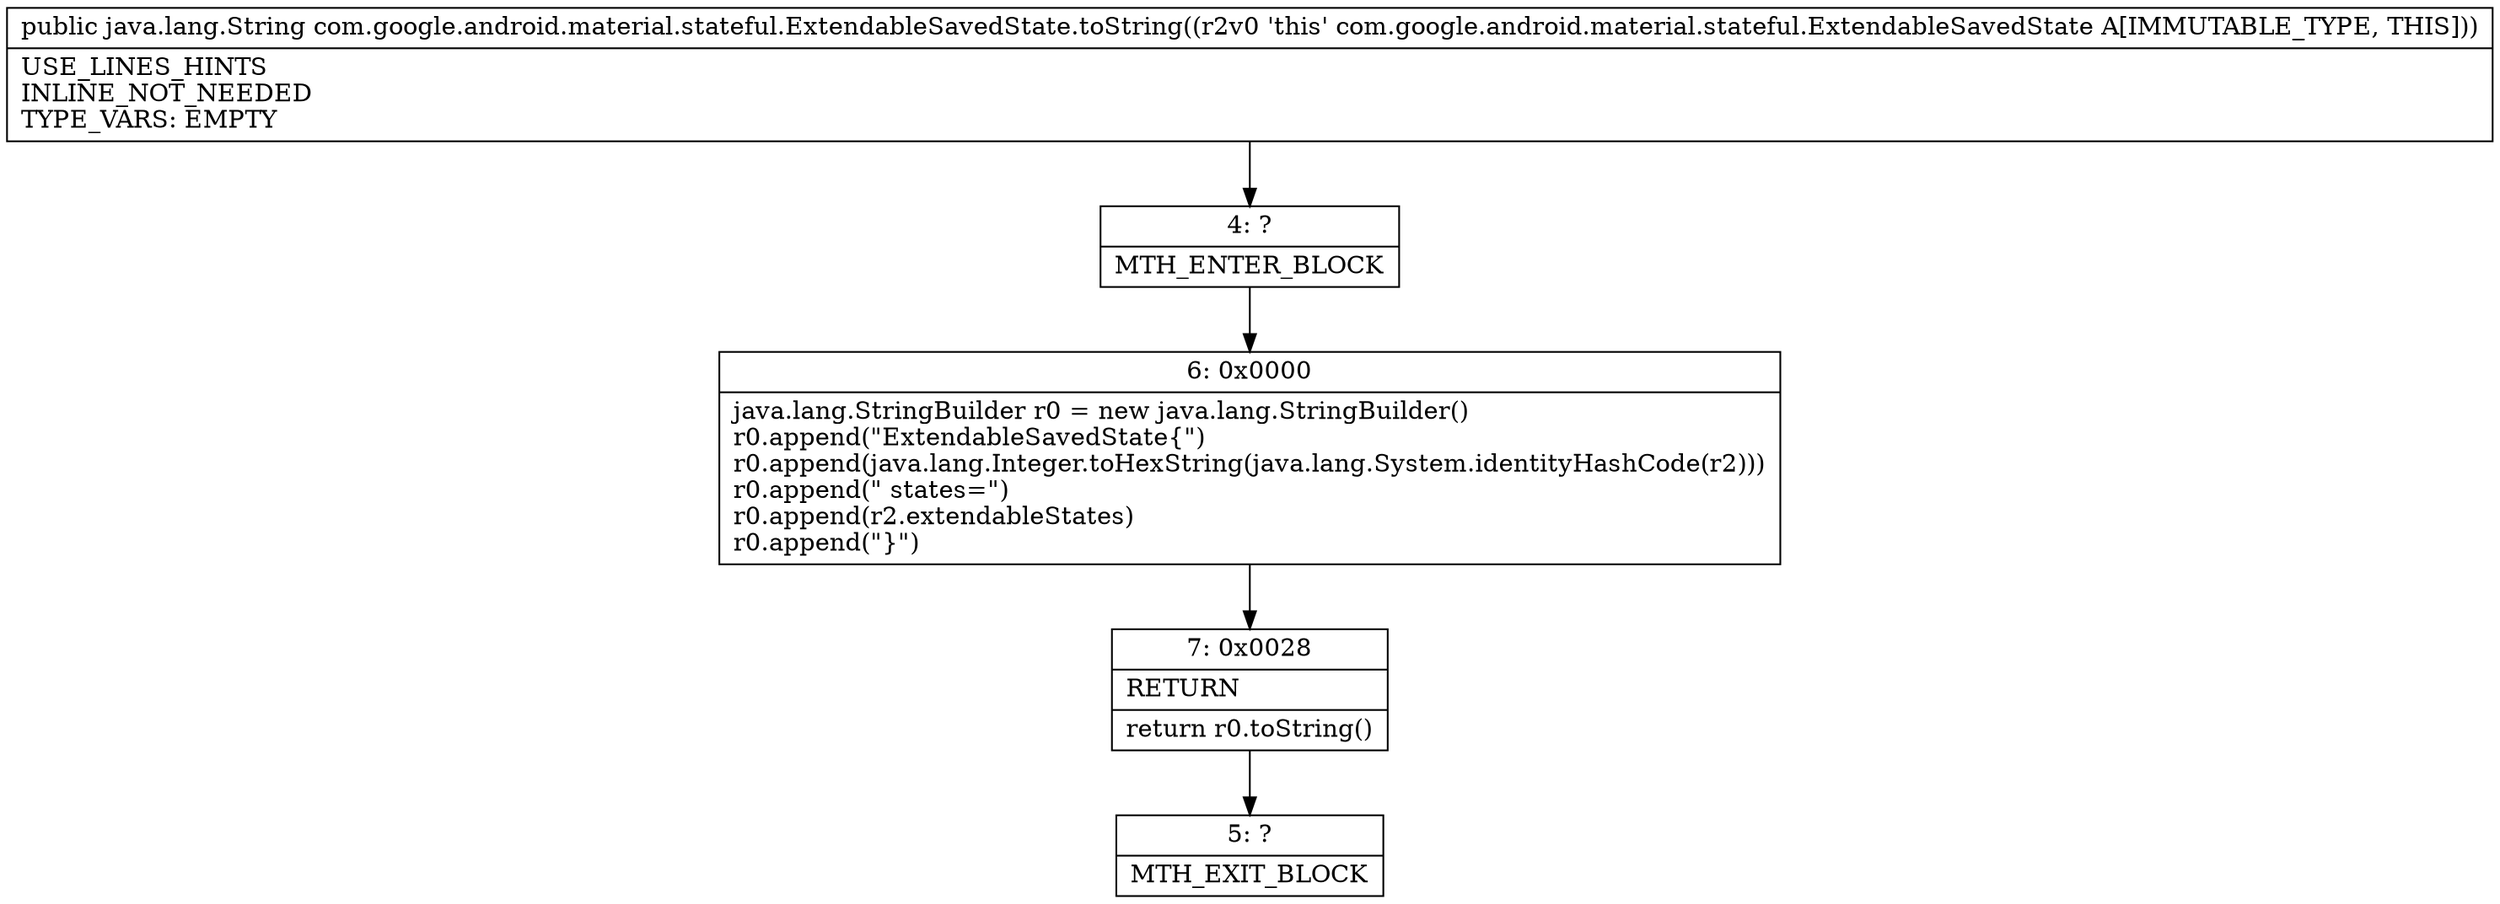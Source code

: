 digraph "CFG forcom.google.android.material.stateful.ExtendableSavedState.toString()Ljava\/lang\/String;" {
Node_4 [shape=record,label="{4\:\ ?|MTH_ENTER_BLOCK\l}"];
Node_6 [shape=record,label="{6\:\ 0x0000|java.lang.StringBuilder r0 = new java.lang.StringBuilder()\lr0.append(\"ExtendableSavedState\{\")\lr0.append(java.lang.Integer.toHexString(java.lang.System.identityHashCode(r2)))\lr0.append(\" states=\")\lr0.append(r2.extendableStates)\lr0.append(\"\}\")\l}"];
Node_7 [shape=record,label="{7\:\ 0x0028|RETURN\l|return r0.toString()\l}"];
Node_5 [shape=record,label="{5\:\ ?|MTH_EXIT_BLOCK\l}"];
MethodNode[shape=record,label="{public java.lang.String com.google.android.material.stateful.ExtendableSavedState.toString((r2v0 'this' com.google.android.material.stateful.ExtendableSavedState A[IMMUTABLE_TYPE, THIS]))  | USE_LINES_HINTS\lINLINE_NOT_NEEDED\lTYPE_VARS: EMPTY\l}"];
MethodNode -> Node_4;Node_4 -> Node_6;
Node_6 -> Node_7;
Node_7 -> Node_5;
}

